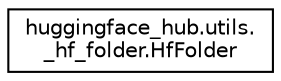 digraph "Graphical Class Hierarchy"
{
 // LATEX_PDF_SIZE
  edge [fontname="Helvetica",fontsize="10",labelfontname="Helvetica",labelfontsize="10"];
  node [fontname="Helvetica",fontsize="10",shape=record];
  rankdir="LR";
  Node0 [label="huggingface_hub.utils.\l_hf_folder.HfFolder",height=0.2,width=0.4,color="black", fillcolor="white", style="filled",URL="$classhuggingface__hub_1_1utils_1_1__hf__folder_1_1HfFolder.html",tooltip=" "];
}
